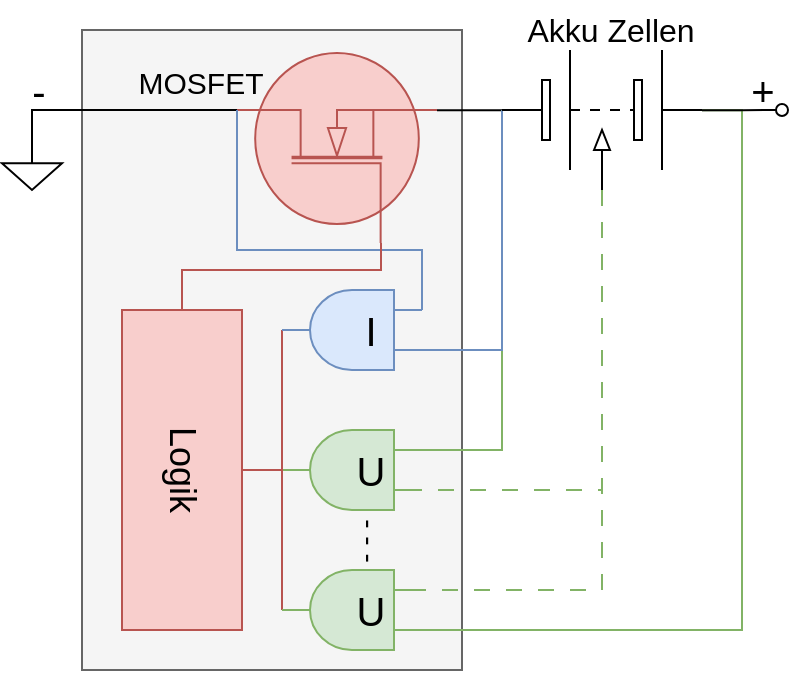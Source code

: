 <mxfile version="21.2.1" type="device">
  <diagram name="Seite-1" id="pC8eh3_p7w5gtLB_CGjV">
    <mxGraphModel dx="683" dy="478" grid="1" gridSize="10" guides="1" tooltips="1" connect="1" arrows="1" fold="1" page="1" pageScale="1" pageWidth="827" pageHeight="1169" math="0" shadow="0">
      <root>
        <mxCell id="0" />
        <mxCell id="1" parent="0" />
        <mxCell id="OVGBnBmBJw9VG8SYzuW9-14" value="&lt;font style=&quot;font-size: 20px;&quot;&gt;+&lt;/font&gt;" style="text;html=1;align=center;verticalAlign=middle;resizable=0;points=[];autosize=1;" vertex="1" parent="1">
          <mxGeometry x="590" y="160" width="40" height="40" as="geometry" />
        </mxCell>
        <mxCell id="OVGBnBmBJw9VG8SYzuW9-2" value="" style="rounded=0;whiteSpace=wrap;html=1;fillColor=#f5f5f5;fontColor=#333333;strokeColor=#666666;" vertex="1" parent="1">
          <mxGeometry x="270" y="150" width="190" height="320" as="geometry" />
        </mxCell>
        <mxCell id="OVGBnBmBJw9VG8SYzuW9-6" style="edgeStyle=orthogonalEdgeStyle;rounded=0;orthogonalLoop=1;jettySize=auto;html=1;exitX=0;exitY=0.43;exitDx=0;exitDy=0;exitPerimeter=0;entryX=0.7;entryY=1;entryDx=0;entryDy=0;entryPerimeter=0;endArrow=none;endFill=0;" edge="1" parent="1" source="OVGBnBmBJw9VG8SYzuW9-1" target="OVGBnBmBJw9VG8SYzuW9-3">
          <mxGeometry relative="1" as="geometry" />
        </mxCell>
        <mxCell id="OVGBnBmBJw9VG8SYzuW9-8" style="edgeStyle=orthogonalEdgeStyle;rounded=0;orthogonalLoop=1;jettySize=auto;html=1;exitX=0;exitY=0.43;exitDx=0;exitDy=0;exitPerimeter=0;entryX=0;entryY=0.75;entryDx=0;entryDy=0;entryPerimeter=0;endArrow=none;endFill=0;fillColor=#d5e8d4;strokeColor=#82b366;" edge="1" parent="1" source="OVGBnBmBJw9VG8SYzuW9-1" target="OVGBnBmBJw9VG8SYzuW9-5">
          <mxGeometry relative="1" as="geometry">
            <Array as="points">
              <mxPoint x="480" y="360" />
            </Array>
          </mxGeometry>
        </mxCell>
        <mxCell id="OVGBnBmBJw9VG8SYzuW9-9" style="edgeStyle=orthogonalEdgeStyle;rounded=0;orthogonalLoop=1;jettySize=auto;html=1;exitX=0.5;exitY=1;exitDx=0;exitDy=0;exitPerimeter=0;entryX=0;entryY=0.25;entryDx=0;entryDy=0;entryPerimeter=0;endArrow=none;endFill=0;fillColor=#d5e8d4;strokeColor=#82b366;dashed=1;dashPattern=8 8;" edge="1" parent="1" source="OVGBnBmBJw9VG8SYzuW9-1" target="OVGBnBmBJw9VG8SYzuW9-5">
          <mxGeometry relative="1" as="geometry" />
        </mxCell>
        <mxCell id="OVGBnBmBJw9VG8SYzuW9-11" style="edgeStyle=orthogonalEdgeStyle;rounded=0;orthogonalLoop=1;jettySize=auto;html=1;exitX=0.5;exitY=1;exitDx=0;exitDy=0;exitPerimeter=0;entryX=0;entryY=0.75;entryDx=0;entryDy=0;entryPerimeter=0;endArrow=none;endFill=0;fillColor=#d5e8d4;strokeColor=#82b366;dashed=1;dashPattern=8 8;" edge="1" parent="1" source="OVGBnBmBJw9VG8SYzuW9-1" target="OVGBnBmBJw9VG8SYzuW9-10">
          <mxGeometry relative="1" as="geometry" />
        </mxCell>
        <mxCell id="OVGBnBmBJw9VG8SYzuW9-12" style="edgeStyle=orthogonalEdgeStyle;rounded=0;orthogonalLoop=1;jettySize=auto;html=1;exitX=1;exitY=0.43;exitDx=0;exitDy=0;exitPerimeter=0;entryX=0;entryY=0.25;entryDx=0;entryDy=0;entryPerimeter=0;endArrow=none;endFill=0;fillColor=#d5e8d4;strokeColor=#82b366;" edge="1" parent="1" source="OVGBnBmBJw9VG8SYzuW9-1" target="OVGBnBmBJw9VG8SYzuW9-10">
          <mxGeometry relative="1" as="geometry" />
        </mxCell>
        <mxCell id="OVGBnBmBJw9VG8SYzuW9-13" style="edgeStyle=orthogonalEdgeStyle;rounded=0;orthogonalLoop=1;jettySize=auto;html=1;exitX=1;exitY=0.43;exitDx=0;exitDy=0;exitPerimeter=0;endArrow=oval;endFill=0;" edge="1" parent="1" source="OVGBnBmBJw9VG8SYzuW9-1">
          <mxGeometry relative="1" as="geometry">
            <mxPoint x="620" y="190" as="targetPoint" />
          </mxGeometry>
        </mxCell>
        <mxCell id="OVGBnBmBJw9VG8SYzuW9-18" style="edgeStyle=orthogonalEdgeStyle;rounded=0;orthogonalLoop=1;jettySize=auto;html=1;exitX=0;exitY=0.43;exitDx=0;exitDy=0;exitPerimeter=0;entryX=0;entryY=0.25;entryDx=0;entryDy=0;entryPerimeter=0;endArrow=none;endFill=0;fillColor=#dae8fc;strokeColor=#6c8ebf;" edge="1" parent="1" source="OVGBnBmBJw9VG8SYzuW9-1" target="OVGBnBmBJw9VG8SYzuW9-17">
          <mxGeometry relative="1" as="geometry">
            <Array as="points">
              <mxPoint x="480" y="310" />
            </Array>
          </mxGeometry>
        </mxCell>
        <mxCell id="OVGBnBmBJw9VG8SYzuW9-1" value="" style="pointerEvents=1;verticalLabelPosition=bottom;shadow=0;dashed=0;align=center;html=1;verticalAlign=top;strokeWidth=1;shape=mxgraph.electrical.miscellaneous.multicell_battery_tapped;" vertex="1" parent="1">
          <mxGeometry x="480" y="160" width="100" height="70" as="geometry" />
        </mxCell>
        <mxCell id="OVGBnBmBJw9VG8SYzuW9-7" style="edgeStyle=orthogonalEdgeStyle;rounded=0;orthogonalLoop=1;jettySize=auto;html=1;exitX=0.7;exitY=0;exitDx=0;exitDy=0;exitPerimeter=0;entryX=0.5;entryY=0;entryDx=0;entryDy=0;entryPerimeter=0;endArrow=none;endFill=0;" edge="1" parent="1" source="OVGBnBmBJw9VG8SYzuW9-3" target="OVGBnBmBJw9VG8SYzuW9-4">
          <mxGeometry relative="1" as="geometry" />
        </mxCell>
        <mxCell id="OVGBnBmBJw9VG8SYzuW9-3" value="" style="verticalLabelPosition=bottom;shadow=0;dashed=0;align=center;html=1;verticalAlign=top;shape=mxgraph.electrical.mosfets1.n-channel_mosfet_1;rotation=-90;fillColor=#f8cecc;strokeColor=#b85450;" vertex="1" parent="1">
          <mxGeometry x="350" y="159" width="95" height="100" as="geometry" />
        </mxCell>
        <mxCell id="OVGBnBmBJw9VG8SYzuW9-4" value="" style="pointerEvents=1;verticalLabelPosition=bottom;shadow=0;dashed=0;align=center;html=1;verticalAlign=top;shape=mxgraph.electrical.signal_sources.signal_ground;" vertex="1" parent="1">
          <mxGeometry x="230" y="210" width="30" height="20" as="geometry" />
        </mxCell>
        <mxCell id="OVGBnBmBJw9VG8SYzuW9-5" value="" style="verticalLabelPosition=bottom;shadow=0;dashed=0;align=center;html=1;verticalAlign=top;shape=mxgraph.electrical.logic_gates.logic_gate;operation=and;rotation=-180;fillColor=#d5e8d4;strokeColor=#82b366;" vertex="1" parent="1">
          <mxGeometry x="370" y="350" width="70" height="40" as="geometry" />
        </mxCell>
        <mxCell id="OVGBnBmBJw9VG8SYzuW9-27" style="edgeStyle=orthogonalEdgeStyle;rounded=0;orthogonalLoop=1;jettySize=auto;html=1;exitX=1;exitY=0.5;exitDx=0;exitDy=0;exitPerimeter=0;entryX=0.5;entryY=0;entryDx=0;entryDy=0;endArrow=none;endFill=0;fillColor=#f8cecc;strokeColor=#b85450;" edge="1" parent="1" source="OVGBnBmBJw9VG8SYzuW9-10" target="OVGBnBmBJw9VG8SYzuW9-25">
          <mxGeometry relative="1" as="geometry">
            <Array as="points">
              <mxPoint x="370" y="370" />
            </Array>
          </mxGeometry>
        </mxCell>
        <mxCell id="OVGBnBmBJw9VG8SYzuW9-10" value="" style="verticalLabelPosition=bottom;shadow=0;dashed=0;align=center;html=1;verticalAlign=top;shape=mxgraph.electrical.logic_gates.logic_gate;operation=and;rotation=-180;fillColor=#d5e8d4;strokeColor=#82b366;" vertex="1" parent="1">
          <mxGeometry x="370" y="420" width="70" height="40" as="geometry" />
        </mxCell>
        <mxCell id="OVGBnBmBJw9VG8SYzuW9-15" value="&lt;font style=&quot;font-size: 20px;&quot;&gt;-&lt;/font&gt;" style="text;html=1;align=center;verticalAlign=middle;resizable=0;points=[];autosize=1;strokeColor=none;fillColor=none;" vertex="1" parent="1">
          <mxGeometry x="233" y="160" width="30" height="40" as="geometry" />
        </mxCell>
        <mxCell id="OVGBnBmBJw9VG8SYzuW9-20" style="edgeStyle=orthogonalEdgeStyle;rounded=0;orthogonalLoop=1;jettySize=auto;html=1;exitX=0;exitY=0.75;exitDx=0;exitDy=0;exitPerimeter=0;entryX=0.7;entryY=0;entryDx=0;entryDy=0;entryPerimeter=0;endArrow=none;endFill=0;fillColor=#dae8fc;strokeColor=#6c8ebf;" edge="1" parent="1" source="OVGBnBmBJw9VG8SYzuW9-17" target="OVGBnBmBJw9VG8SYzuW9-3">
          <mxGeometry relative="1" as="geometry">
            <Array as="points">
              <mxPoint x="440" y="260" />
              <mxPoint x="348" y="260" />
            </Array>
          </mxGeometry>
        </mxCell>
        <mxCell id="OVGBnBmBJw9VG8SYzuW9-26" style="edgeStyle=orthogonalEdgeStyle;rounded=0;orthogonalLoop=1;jettySize=auto;html=1;exitX=1;exitY=0.5;exitDx=0;exitDy=0;exitPerimeter=0;entryX=0.5;entryY=0;entryDx=0;entryDy=0;endArrow=none;endFill=0;fillColor=#f8cecc;strokeColor=#b85450;" edge="1" parent="1" source="OVGBnBmBJw9VG8SYzuW9-17" target="OVGBnBmBJw9VG8SYzuW9-25">
          <mxGeometry relative="1" as="geometry">
            <Array as="points">
              <mxPoint x="370" y="370" />
            </Array>
          </mxGeometry>
        </mxCell>
        <mxCell id="OVGBnBmBJw9VG8SYzuW9-17" value="" style="verticalLabelPosition=bottom;shadow=0;dashed=0;align=center;html=1;verticalAlign=top;shape=mxgraph.electrical.logic_gates.logic_gate;operation=and;rotation=-180;fillColor=#dae8fc;strokeColor=#6c8ebf;" vertex="1" parent="1">
          <mxGeometry x="370" y="280" width="70" height="40" as="geometry" />
        </mxCell>
        <mxCell id="OVGBnBmBJw9VG8SYzuW9-28" style="edgeStyle=orthogonalEdgeStyle;rounded=0;orthogonalLoop=1;jettySize=auto;html=1;exitX=0;exitY=0.5;exitDx=0;exitDy=0;entryX=0;entryY=0.72;entryDx=0;entryDy=0;entryPerimeter=0;endArrow=none;endFill=0;fillColor=#f8cecc;strokeColor=#b85450;" edge="1" parent="1" source="OVGBnBmBJw9VG8SYzuW9-25" target="OVGBnBmBJw9VG8SYzuW9-3">
          <mxGeometry relative="1" as="geometry">
            <Array as="points">
              <mxPoint x="320" y="270" />
              <mxPoint x="420" y="270" />
            </Array>
          </mxGeometry>
        </mxCell>
        <mxCell id="OVGBnBmBJw9VG8SYzuW9-25" value="&lt;font style=&quot;font-size: 18px;&quot;&gt;Logik&lt;/font&gt;" style="rounded=0;whiteSpace=wrap;html=1;rotation=90;fillColor=#f8cecc;strokeColor=#b85450;" vertex="1" parent="1">
          <mxGeometry x="240" y="340" width="160" height="60" as="geometry" />
        </mxCell>
        <mxCell id="OVGBnBmBJw9VG8SYzuW9-31" value="&lt;font style=&quot;font-size: 20px;&quot;&gt;I&lt;/font&gt;" style="text;html=1;align=center;verticalAlign=middle;resizable=0;points=[];autosize=1;" vertex="1" parent="1">
          <mxGeometry x="399" y="280" width="30" height="40" as="geometry" />
        </mxCell>
        <mxCell id="OVGBnBmBJw9VG8SYzuW9-32" value="&lt;font style=&quot;font-size: 20px;&quot;&gt;U&lt;/font&gt;" style="text;html=1;align=center;verticalAlign=middle;resizable=0;points=[];autosize=1;strokeColor=none;fillColor=none;" vertex="1" parent="1">
          <mxGeometry x="394" y="350" width="40" height="40" as="geometry" />
        </mxCell>
        <mxCell id="OVGBnBmBJw9VG8SYzuW9-33" value="&lt;font style=&quot;font-size: 20px;&quot;&gt;U&lt;/font&gt;" style="text;html=1;align=center;verticalAlign=middle;resizable=0;points=[];autosize=1;strokeColor=none;fillColor=none;" vertex="1" parent="1">
          <mxGeometry x="394" y="420" width="40" height="40" as="geometry" />
        </mxCell>
        <mxCell id="OVGBnBmBJw9VG8SYzuW9-34" value="&lt;font style=&quot;font-size: 14px;&quot;&gt;- - -&lt;/font&gt;" style="text;html=1;align=center;verticalAlign=middle;resizable=0;points=[];autosize=1;rotation=90;" vertex="1" parent="1">
          <mxGeometry x="389" y="390" width="50" height="30" as="geometry" />
        </mxCell>
        <mxCell id="OVGBnBmBJw9VG8SYzuW9-35" value="&lt;font style=&quot;font-size: 16px;&quot;&gt;Akku Zellen&lt;/font&gt;" style="text;html=1;align=center;verticalAlign=middle;resizable=0;points=[];autosize=1;strokeColor=none;fillColor=none;" vertex="1" parent="1">
          <mxGeometry x="479" y="135" width="110" height="30" as="geometry" />
        </mxCell>
        <mxCell id="OVGBnBmBJw9VG8SYzuW9-37" value="&lt;font style=&quot;font-size: 15px;&quot;&gt;MOSFET&lt;/font&gt;" style="text;html=1;align=center;verticalAlign=middle;resizable=0;points=[];autosize=1;strokeColor=none;fillColor=none;" vertex="1" parent="1">
          <mxGeometry x="284" y="161" width="90" height="30" as="geometry" />
        </mxCell>
      </root>
    </mxGraphModel>
  </diagram>
</mxfile>
